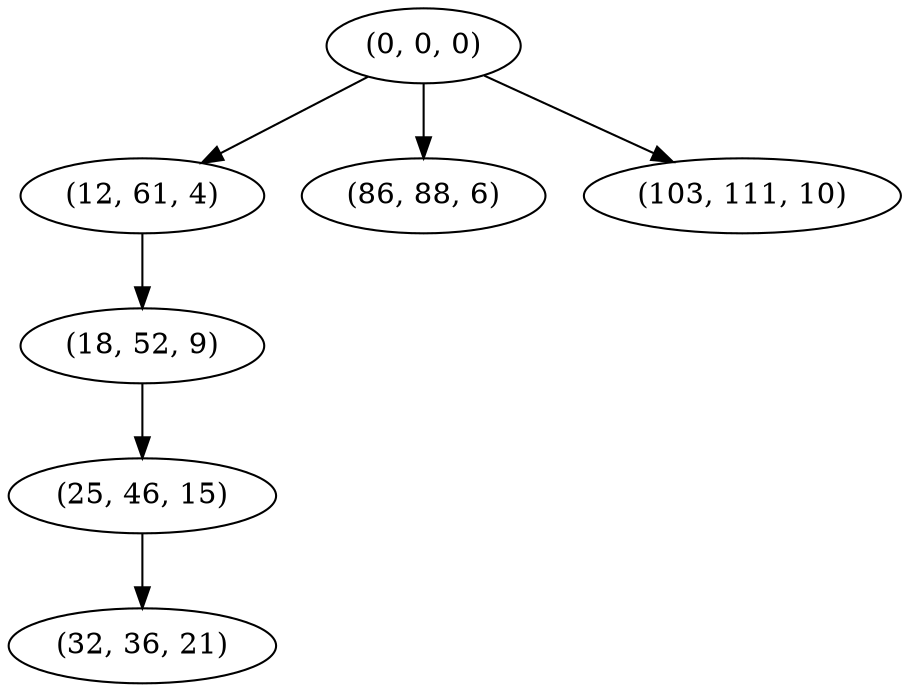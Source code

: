 digraph tree {
    "(0, 0, 0)";
    "(12, 61, 4)";
    "(18, 52, 9)";
    "(25, 46, 15)";
    "(32, 36, 21)";
    "(86, 88, 6)";
    "(103, 111, 10)";
    "(0, 0, 0)" -> "(12, 61, 4)";
    "(0, 0, 0)" -> "(86, 88, 6)";
    "(0, 0, 0)" -> "(103, 111, 10)";
    "(12, 61, 4)" -> "(18, 52, 9)";
    "(18, 52, 9)" -> "(25, 46, 15)";
    "(25, 46, 15)" -> "(32, 36, 21)";
}
